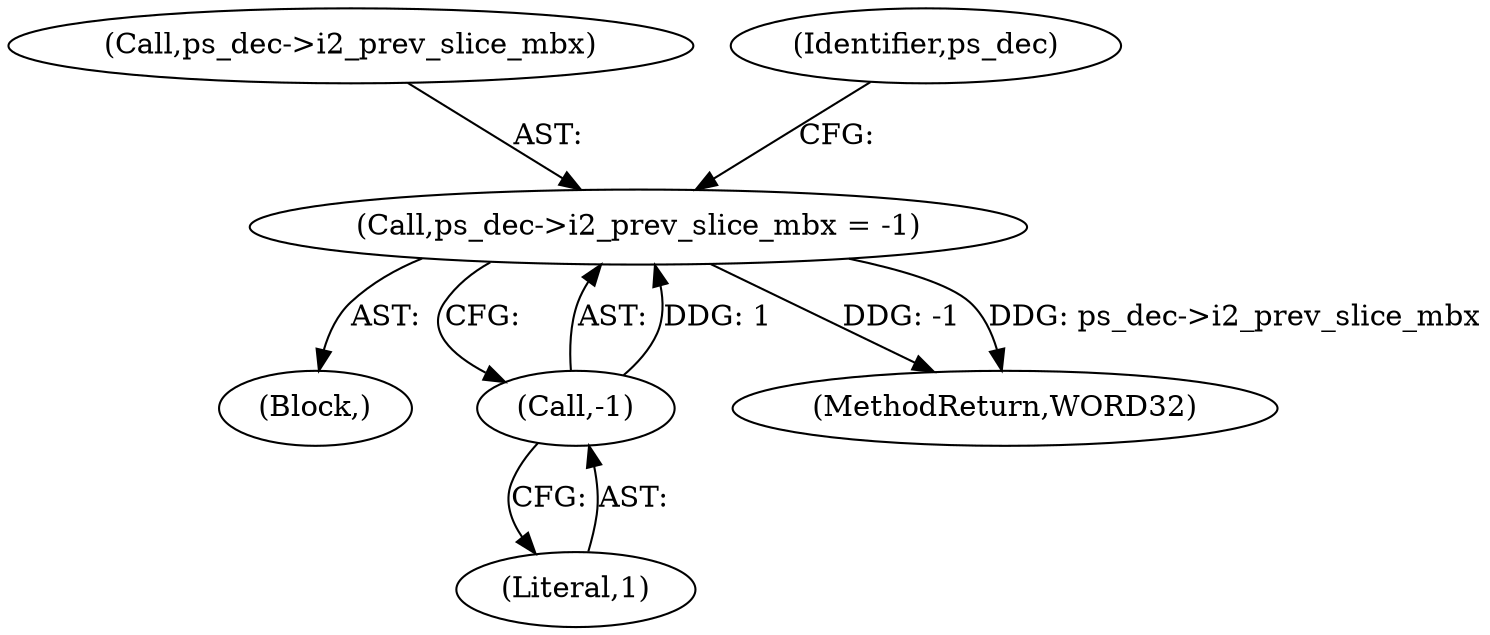 digraph "0_Android_a78887bcffbc2995cf9ed72e0697acf560875e9e_3@pointer" {
"1001470" [label="(Call,ps_dec->i2_prev_slice_mbx = -1)"];
"1001474" [label="(Call,-1)"];
"1001471" [label="(Call,ps_dec->i2_prev_slice_mbx)"];
"1001475" [label="(Literal,1)"];
"1000138" [label="(Block,)"];
"1001478" [label="(Identifier,ps_dec)"];
"1001470" [label="(Call,ps_dec->i2_prev_slice_mbx = -1)"];
"1001474" [label="(Call,-1)"];
"1002052" [label="(MethodReturn,WORD32)"];
"1001470" -> "1000138"  [label="AST: "];
"1001470" -> "1001474"  [label="CFG: "];
"1001471" -> "1001470"  [label="AST: "];
"1001474" -> "1001470"  [label="AST: "];
"1001478" -> "1001470"  [label="CFG: "];
"1001470" -> "1002052"  [label="DDG: -1"];
"1001470" -> "1002052"  [label="DDG: ps_dec->i2_prev_slice_mbx"];
"1001474" -> "1001470"  [label="DDG: 1"];
"1001474" -> "1001475"  [label="CFG: "];
"1001475" -> "1001474"  [label="AST: "];
}
